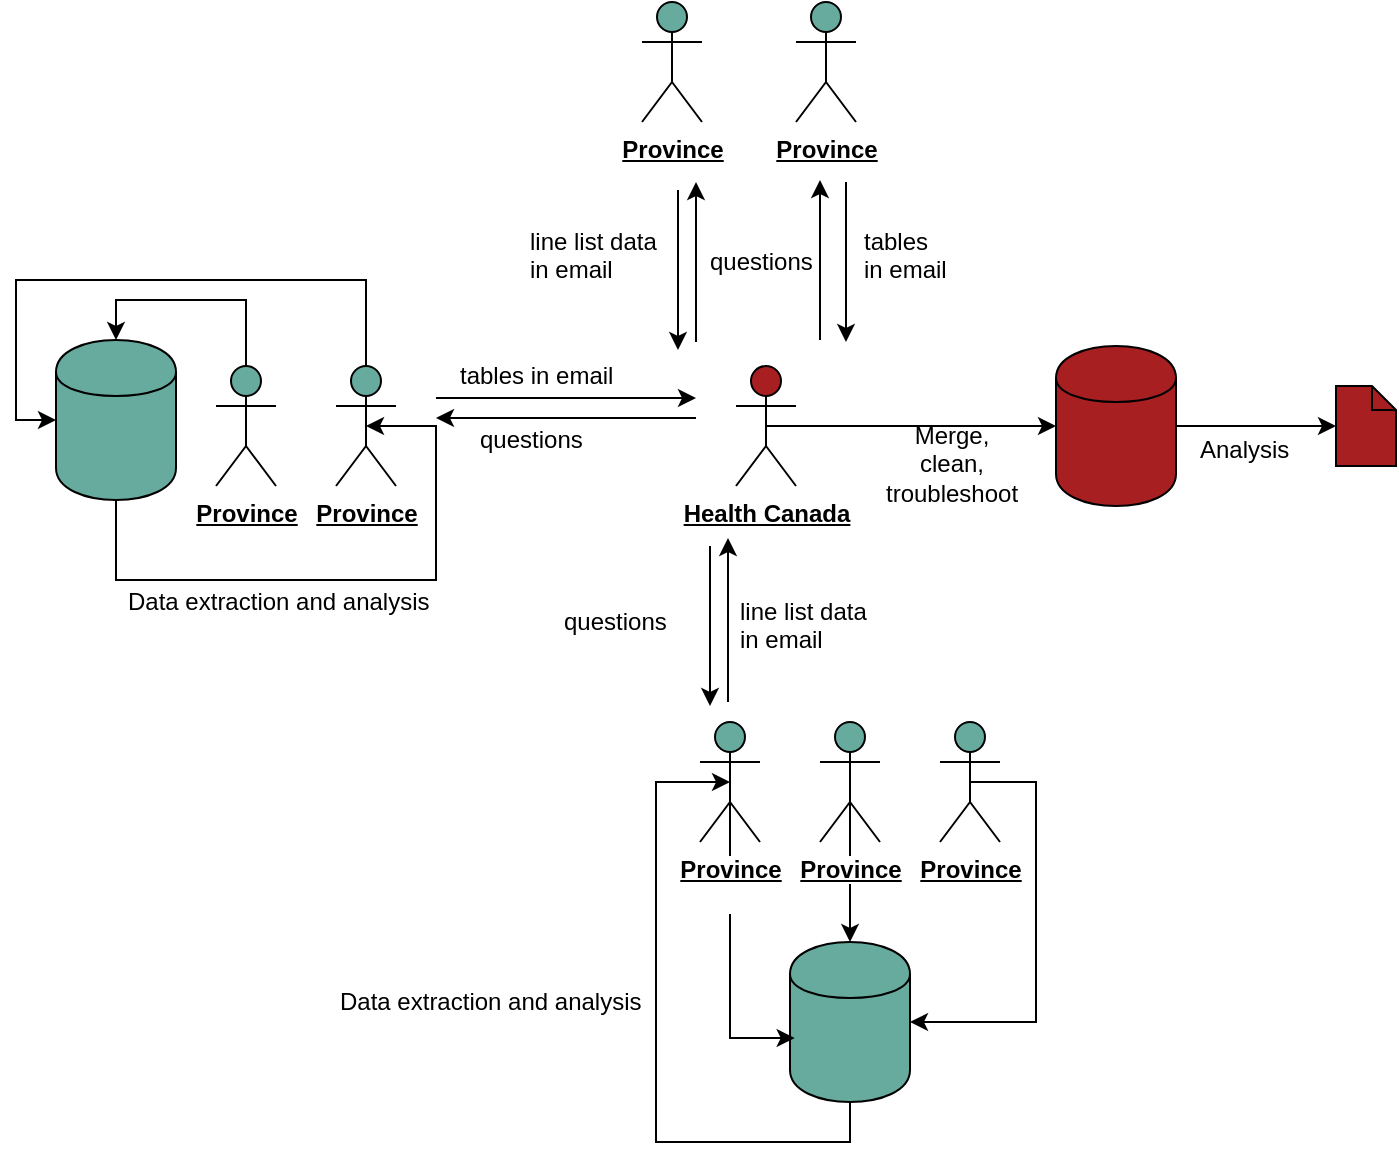 <mxGraphModel dx="1434" dy="1006" grid="1" gridSize="10" guides="1" tooltips="1" connect="1" arrows="1" fold="1" page="1" pageScale="1" pageWidth="850" pageHeight="1100" background="#ffffff"><root><mxCell id="0"/><mxCell id="1" parent="0"/><mxCell id="70" style="edgeStyle=orthogonalEdgeStyle;rounded=0;html=1;startArrow=none;startFill=0;jettySize=auto;orthogonalLoop=1;fillColor=#67AB9F;entryX=0.5;entryY=0.5;entryPerimeter=0;exitX=0.5;exitY=1;" parent="1" source="3" target="7" edge="1"><mxGeometry relative="1" as="geometry"><mxPoint x="370" y="410" as="targetPoint"/><mxPoint x="420" y="600" as="sourcePoint"/><Array as="points"><mxPoint x="527" y="580"/><mxPoint x="430" y="580"/><mxPoint x="430" y="400"/></Array></mxGeometry></mxCell><mxCell id="3" value="" style="shape=cylinder;whiteSpace=wrap;html=1;boundedLbl=1;fillColor=#67AB9F;" parent="1" vertex="1"><mxGeometry x="497" y="480" width="60" height="80" as="geometry"/></mxCell><mxCell id="78" style="edgeStyle=orthogonalEdgeStyle;rounded=0;html=1;exitX=0.5;exitY=0;exitPerimeter=0;entryX=0.5;entryY=0;startArrow=none;startFill=0;jettySize=auto;orthogonalLoop=1;fillColor=#67AB9F;" parent="1" source="4" target="54" edge="1"><mxGeometry relative="1" as="geometry"/></mxCell><mxCell id="4" value="Province" style="shape=umlActor;verticalLabelPosition=bottom;labelBackgroundColor=#ffffff;verticalAlign=top;html=1;fillColor=#67AB9F;fontStyle=5" parent="1" vertex="1"><mxGeometry x="210" y="192" width="30" height="60" as="geometry"/></mxCell><mxCell id="55" style="edgeStyle=orthogonalEdgeStyle;rounded=0;html=1;exitX=0.5;exitY=0;exitPerimeter=0;entryX=0;entryY=0.5;jettySize=auto;orthogonalLoop=1;" parent="1" source="5" target="54" edge="1"><mxGeometry relative="1" as="geometry"><Array as="points"><mxPoint x="285" y="149"/><mxPoint x="110" y="149"/><mxPoint x="110" y="219"/></Array></mxGeometry></mxCell><mxCell id="5" value="Province" style="shape=umlActor;verticalLabelPosition=bottom;labelBackgroundColor=#ffffff;verticalAlign=top;html=1;fillColor=#67AB9F;fontStyle=5" parent="1" vertex="1"><mxGeometry x="270" y="192" width="30" height="60" as="geometry"/></mxCell><mxCell id="6" value="Province" style="shape=umlActor;verticalLabelPosition=bottom;labelBackgroundColor=#ffffff;verticalAlign=top;html=1;fillColor=#67AB9F;fontStyle=5" parent="1" vertex="1"><mxGeometry x="423" y="10" width="30" height="60" as="geometry"/></mxCell><mxCell id="42" style="edgeStyle=orthogonalEdgeStyle;rounded=0;html=1;exitX=0.5;exitY=0.5;exitPerimeter=0;jettySize=auto;orthogonalLoop=1;entryX=0.039;entryY=0.6;entryPerimeter=0;" parent="1" source="7" target="3" edge="1"><mxGeometry relative="1" as="geometry"><Array as="points"><mxPoint x="467" y="528"/></Array></mxGeometry></mxCell><mxCell id="7" value="Province&lt;div&gt;&lt;br&gt;&lt;/div&gt;" style="shape=umlActor;verticalLabelPosition=bottom;labelBackgroundColor=#ffffff;verticalAlign=top;html=1;fillColor=#67AB9F;fontStyle=5" parent="1" vertex="1"><mxGeometry x="452" y="370" width="30" height="60" as="geometry"/></mxCell><mxCell id="43" style="edgeStyle=orthogonalEdgeStyle;rounded=0;html=1;exitX=0.5;exitY=0.5;exitPerimeter=0;jettySize=auto;orthogonalLoop=1;" parent="1" source="9" target="3" edge="1"><mxGeometry relative="1" as="geometry"/></mxCell><mxCell id="9" value="Province" style="shape=umlActor;verticalLabelPosition=bottom;labelBackgroundColor=#ffffff;verticalAlign=top;html=1;fillColor=#67AB9F;fontStyle=5" parent="1" vertex="1"><mxGeometry x="512" y="370" width="30" height="60" as="geometry"/></mxCell><mxCell id="10" value="Province" style="shape=umlActor;verticalLabelPosition=bottom;labelBackgroundColor=#ffffff;verticalAlign=top;html=1;fillColor=#67AB9F;fontStyle=5" parent="1" vertex="1"><mxGeometry x="500" y="10" width="30" height="60" as="geometry"/></mxCell><mxCell id="105" style="edgeStyle=orthogonalEdgeStyle;rounded=0;html=1;exitX=0.5;exitY=0.5;exitPerimeter=0;entryX=0;entryY=0.5;startArrow=none;startFill=0;jettySize=auto;orthogonalLoop=1;fillColor=#67AB9F;" parent="1" source="11" target="103" edge="1"><mxGeometry relative="1" as="geometry"/></mxCell><mxCell id="11" value="Health Canada" style="shape=umlActor;verticalLabelPosition=bottom;labelBackgroundColor=#ffffff;verticalAlign=top;html=1;fontStyle=5;fillColor=#A81F22;" parent="1" vertex="1"><mxGeometry x="470" y="192" width="30" height="60" as="geometry"/></mxCell><mxCell id="25" style="edgeStyle=orthogonalEdgeStyle;rounded=0;html=1;exitX=0.5;exitY=0.5;exitPerimeter=0;entryX=0.5;entryY=0.5;entryPerimeter=0;jettySize=auto;orthogonalLoop=1;" parent="1" source="9" target="9" edge="1"><mxGeometry relative="1" as="geometry"/></mxCell><mxCell id="32" style="edgeStyle=orthogonalEdgeStyle;rounded=0;html=1;exitX=0;exitY=1;exitPerimeter=0;entryX=0;entryY=1;entryPerimeter=0;jettySize=auto;orthogonalLoop=1;" parent="1" source="5" target="5" edge="1"><mxGeometry relative="1" as="geometry"/></mxCell><mxCell id="33" value="" style="shape=note;whiteSpace=wrap;html=1;size=12;fillColor=#A81F22;" parent="1" vertex="1"><mxGeometry x="770" y="202" width="30" height="40" as="geometry"/></mxCell><mxCell id="36" value="Merge, clean, troubleshoot" style="text;html=1;strokeColor=none;fillColor=none;align=center;verticalAlign=middle;whiteSpace=wrap;rounded=0;" parent="1" vertex="1"><mxGeometry x="558" y="231" width="40" height="20" as="geometry"/></mxCell><mxCell id="49" style="edgeStyle=orthogonalEdgeStyle;rounded=0;html=1;exitX=0.5;exitY=0.5;exitPerimeter=0;entryX=1;entryY=0.5;jettySize=auto;orthogonalLoop=1;" parent="1" source="48" target="3" edge="1"><mxGeometry relative="1" as="geometry"><Array as="points"><mxPoint x="620" y="400"/><mxPoint x="620" y="520"/></Array></mxGeometry></mxCell><mxCell id="48" value="Province" style="shape=umlActor;verticalLabelPosition=bottom;labelBackgroundColor=#ffffff;verticalAlign=top;html=1;fillColor=#67AB9F;fontStyle=5" parent="1" vertex="1"><mxGeometry x="572" y="370" width="30" height="60" as="geometry"/></mxCell><mxCell id="59" style="edgeStyle=orthogonalEdgeStyle;rounded=0;html=1;exitX=0.5;exitY=1;jettySize=auto;orthogonalLoop=1;entryX=0.5;entryY=0.5;entryPerimeter=0;" parent="1" source="54" target="5" edge="1"><mxGeometry relative="1" as="geometry"><mxPoint x="380" y="309" as="targetPoint"/><Array as="points"><mxPoint x="160" y="299"/><mxPoint x="320" y="299"/><mxPoint x="320" y="222"/></Array></mxGeometry></mxCell><mxCell id="54" value="" style="shape=cylinder;whiteSpace=wrap;html=1;boundedLbl=1;fillColor=#67AB9F;" parent="1" vertex="1"><mxGeometry x="130" y="179" width="60" height="80" as="geometry"/></mxCell><mxCell id="79" value="" style="endArrow=classic;html=1;fillColor=#67AB9F;" parent="1" edge="1"><mxGeometry width="50" height="50" relative="1" as="geometry"><mxPoint x="320" y="208" as="sourcePoint"/><mxPoint x="450" y="208" as="targetPoint"/></mxGeometry></mxCell><mxCell id="80" value="" style="endArrow=classic;html=1;fillColor=#67AB9F;" parent="1" edge="1"><mxGeometry width="50" height="50" relative="1" as="geometry"><mxPoint x="450" y="218" as="sourcePoint"/><mxPoint x="320" y="218" as="targetPoint"/></mxGeometry></mxCell><mxCell id="81" value="" style="endArrow=classic;html=1;fillColor=#67AB9F;" parent="1" edge="1"><mxGeometry width="50" height="50" relative="1" as="geometry"><mxPoint x="441" y="104" as="sourcePoint"/><mxPoint x="441" y="184" as="targetPoint"/><Array as="points"/></mxGeometry></mxCell><mxCell id="82" value="" style="endArrow=classic;html=1;fillColor=#67AB9F;" parent="1" edge="1"><mxGeometry width="50" height="50" relative="1" as="geometry"><mxPoint x="450" y="180" as="sourcePoint"/><mxPoint x="450" y="100" as="targetPoint"/></mxGeometry></mxCell><mxCell id="83" value="" style="endArrow=classic;html=1;fillColor=#67AB9F;" parent="1" edge="1"><mxGeometry width="50" height="50" relative="1" as="geometry"><mxPoint x="525" y="100" as="sourcePoint"/><mxPoint x="525" y="180" as="targetPoint"/><Array as="points"/></mxGeometry></mxCell><mxCell id="84" value="" style="endArrow=classic;html=1;fillColor=#67AB9F;" parent="1" edge="1"><mxGeometry width="50" height="50" relative="1" as="geometry"><mxPoint x="512" y="179" as="sourcePoint"/><mxPoint x="512" y="99" as="targetPoint"/></mxGeometry></mxCell><mxCell id="85" value="" style="endArrow=classic;html=1;fillColor=#67AB9F;" parent="1" edge="1"><mxGeometry width="50" height="50" relative="1" as="geometry"><mxPoint x="457" y="282" as="sourcePoint"/><mxPoint x="457" y="362" as="targetPoint"/><Array as="points"/></mxGeometry></mxCell><mxCell id="86" value="" style="endArrow=classic;html=1;fillColor=#67AB9F;" parent="1" edge="1"><mxGeometry width="50" height="50" relative="1" as="geometry"><mxPoint x="466" y="360" as="sourcePoint"/><mxPoint x="466" y="278" as="targetPoint"/></mxGeometry></mxCell><mxCell id="87" value="tables&amp;nbsp;&lt;span style=&quot;letter-spacing: 0px&quot;&gt;in email&lt;/span&gt;" style="text;html=1;resizable=0;points=[];autosize=1;align=left;verticalAlign=top;spacingTop=-4;" parent="1" vertex="1"><mxGeometry x="330" y="187" width="90" height="20" as="geometry"/></mxCell><mxCell id="88" value="line list data&lt;div&gt;in email&lt;/div&gt;" style="text;html=1;resizable=0;points=[];autosize=1;align=left;verticalAlign=top;spacingTop=-4;" parent="1" vertex="1"><mxGeometry x="365" y="120" width="80" height="30" as="geometry"/></mxCell><mxCell id="90" value="tables&lt;div&gt;in email&lt;/div&gt;" style="text;html=1;resizable=0;points=[];autosize=1;align=left;verticalAlign=top;spacingTop=-4;" parent="1" vertex="1"><mxGeometry x="532" y="120" width="60" height="30" as="geometry"/></mxCell><mxCell id="91" value="line list data&lt;div&gt;in email&lt;/div&gt;" style="text;html=1;resizable=0;points=[];autosize=1;align=left;verticalAlign=top;spacingTop=-4;" parent="1" vertex="1"><mxGeometry x="470" y="305" width="80" height="30" as="geometry"/></mxCell><mxCell id="92" value="questions" style="text;html=1;resizable=0;points=[];autosize=1;align=left;verticalAlign=top;spacingTop=-4;" parent="1" vertex="1"><mxGeometry x="340" y="219" width="70" height="20" as="geometry"/></mxCell><mxCell id="93" value="questions" style="text;html=1;resizable=0;points=[];autosize=1;align=left;verticalAlign=top;spacingTop=-4;" parent="1" vertex="1"><mxGeometry x="455" y="130" width="70" height="20" as="geometry"/></mxCell><mxCell id="94" value="questions" style="text;html=1;resizable=0;points=[];autosize=1;align=left;verticalAlign=top;spacingTop=-4;" parent="1" vertex="1"><mxGeometry x="382" y="310" width="70" height="20" as="geometry"/></mxCell><mxCell id="100" value="Data extraction and analysis" style="text;html=1;resizable=0;points=[];autosize=1;align=left;verticalAlign=top;spacingTop=-4;" parent="1" vertex="1"><mxGeometry x="164" y="300" width="170" height="20" as="geometry"/></mxCell><mxCell id="101" value="Data extraction and analysis" style="text;html=1;resizable=0;points=[];autosize=1;align=left;verticalAlign=top;spacingTop=-4;" parent="1" vertex="1"><mxGeometry x="270" y="500" width="170" height="20" as="geometry"/></mxCell><mxCell id="106" style="edgeStyle=orthogonalEdgeStyle;rounded=0;html=1;exitX=1;exitY=0.5;entryX=0;entryY=0.5;startArrow=none;startFill=0;jettySize=auto;orthogonalLoop=1;fillColor=#67AB9F;" parent="1" source="103" target="33" edge="1"><mxGeometry relative="1" as="geometry"/></mxCell><mxCell id="103" value="" style="shape=cylinder;whiteSpace=wrap;html=1;boundedLbl=1;fillColor=#A81F22;" parent="1" vertex="1"><mxGeometry x="630" y="182" width="60" height="80" as="geometry"/></mxCell><mxCell id="107" value="Analysis" style="text;html=1;resizable=0;points=[];autosize=1;align=left;verticalAlign=top;spacingTop=-4;" parent="1" vertex="1"><mxGeometry x="700" y="224" width="60" height="20" as="geometry"/></mxCell></root></mxGraphModel>